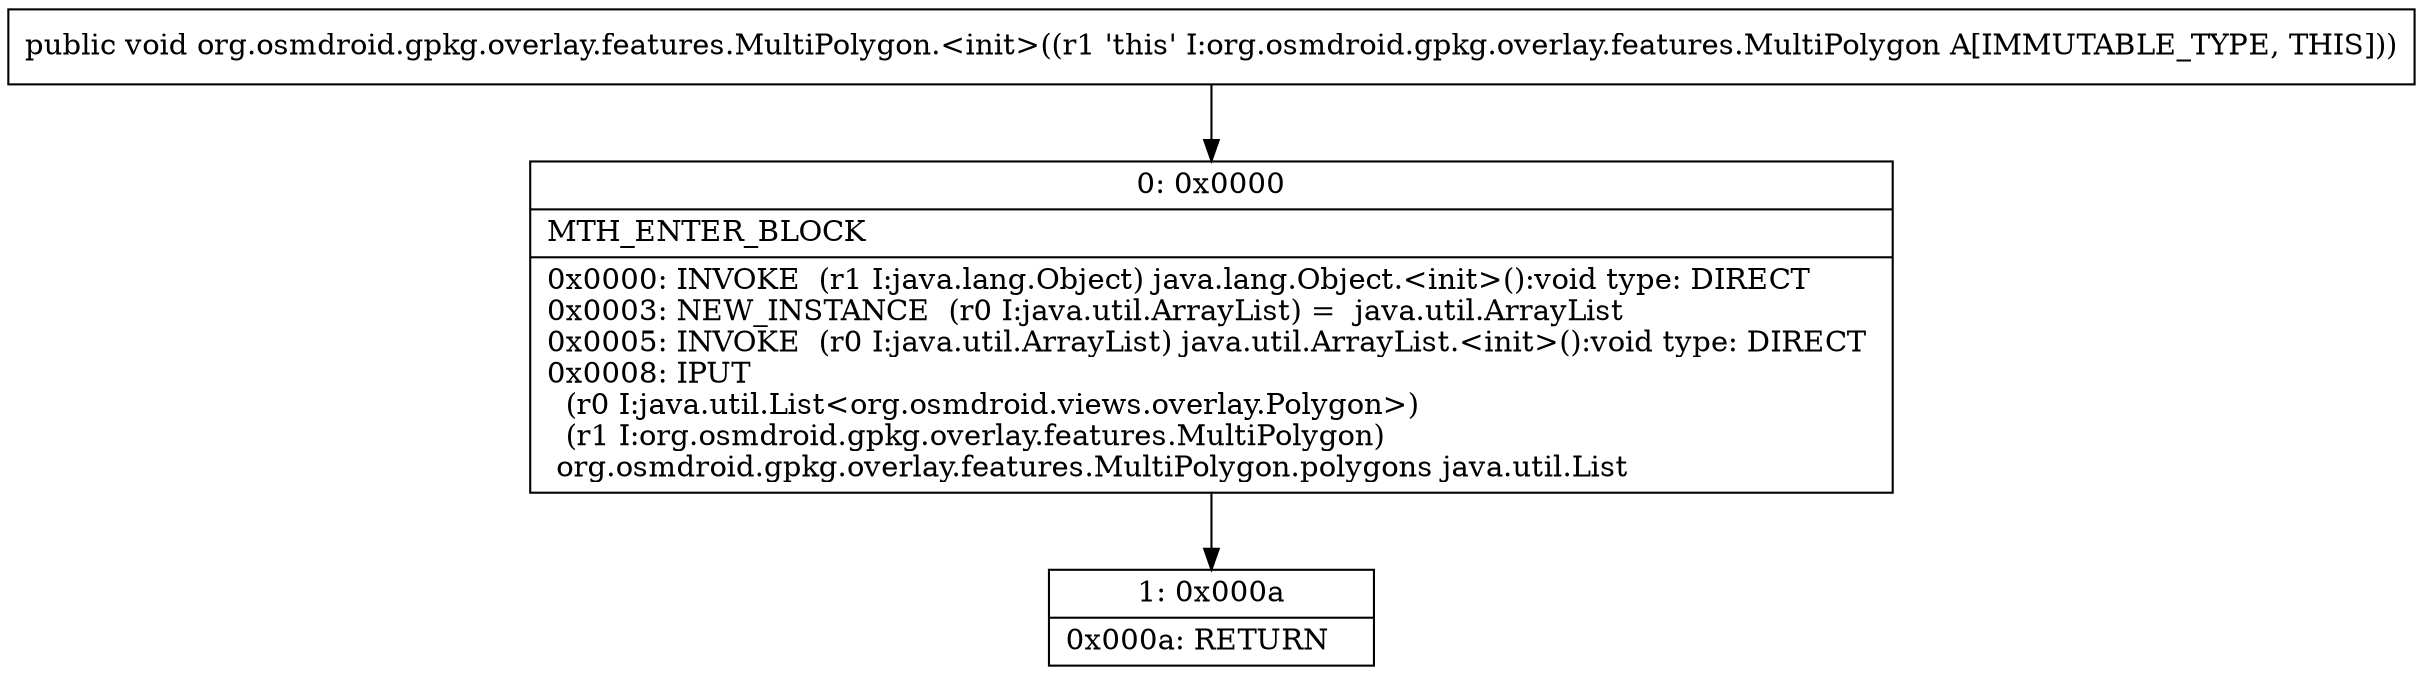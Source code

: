 digraph "CFG fororg.osmdroid.gpkg.overlay.features.MultiPolygon.\<init\>()V" {
Node_0 [shape=record,label="{0\:\ 0x0000|MTH_ENTER_BLOCK\l|0x0000: INVOKE  (r1 I:java.lang.Object) java.lang.Object.\<init\>():void type: DIRECT \l0x0003: NEW_INSTANCE  (r0 I:java.util.ArrayList) =  java.util.ArrayList \l0x0005: INVOKE  (r0 I:java.util.ArrayList) java.util.ArrayList.\<init\>():void type: DIRECT \l0x0008: IPUT  \l  (r0 I:java.util.List\<org.osmdroid.views.overlay.Polygon\>)\l  (r1 I:org.osmdroid.gpkg.overlay.features.MultiPolygon)\l org.osmdroid.gpkg.overlay.features.MultiPolygon.polygons java.util.List \l}"];
Node_1 [shape=record,label="{1\:\ 0x000a|0x000a: RETURN   \l}"];
MethodNode[shape=record,label="{public void org.osmdroid.gpkg.overlay.features.MultiPolygon.\<init\>((r1 'this' I:org.osmdroid.gpkg.overlay.features.MultiPolygon A[IMMUTABLE_TYPE, THIS])) }"];
MethodNode -> Node_0;
Node_0 -> Node_1;
}

